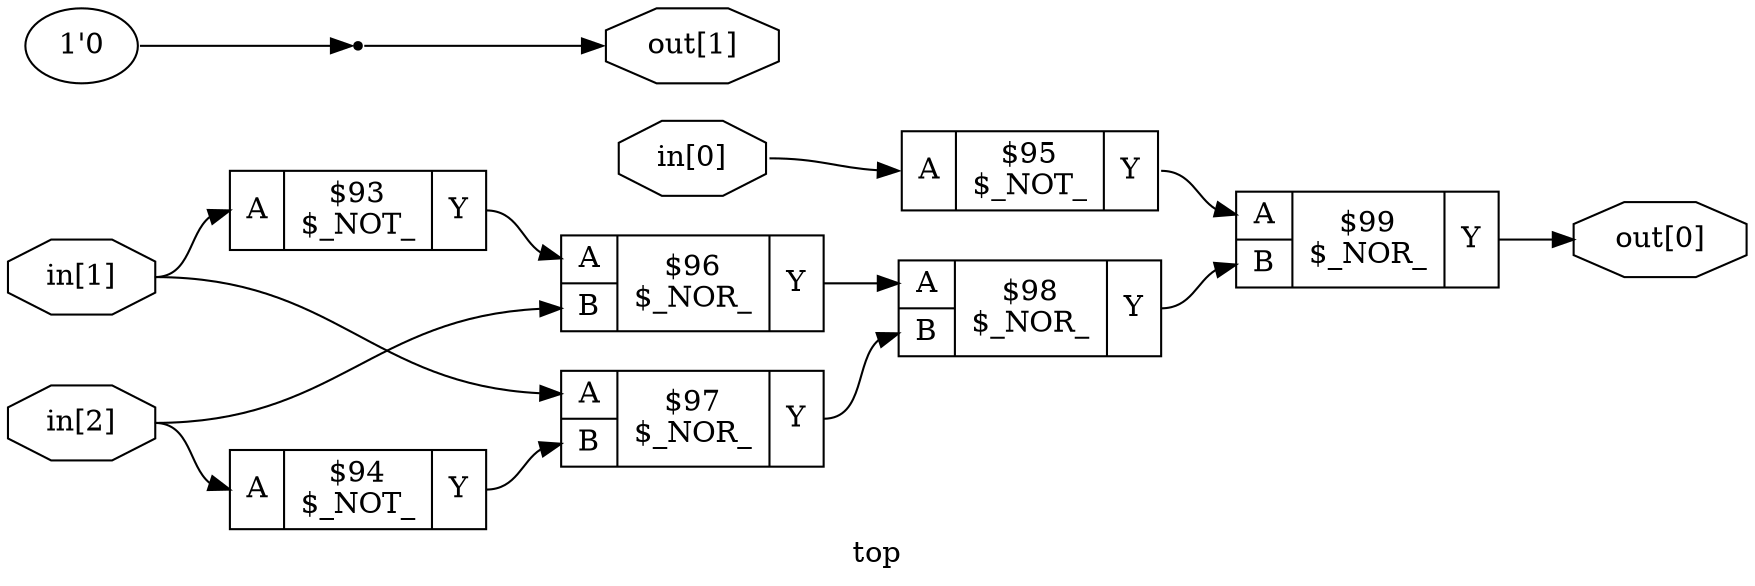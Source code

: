 digraph "top" {
label="top";
rankdir="LR";
remincross=true;
n7 [ shape=octagon, label="in[0]", color="black", fontcolor="black"];
n8 [ shape=octagon, label="in[1]", color="black", fontcolor="black"];
n9 [ shape=octagon, label="in[2]", color="black", fontcolor="black"];
n10 [ shape=octagon, label="out[0]", color="black", fontcolor="black"];
n11 [ shape=octagon, label="out[1]", color="black", fontcolor="black"];
c14 [ shape=record, label="{{<p12> A}|$93\n$_NOT_|{<p13> Y}}",  ];
c15 [ shape=record, label="{{<p12> A}|$94\n$_NOT_|{<p13> Y}}",  ];
c16 [ shape=record, label="{{<p12> A}|$95\n$_NOT_|{<p13> Y}}",  ];
c18 [ shape=record, label="{{<p12> A|<p17> B}|$96\n$_NOR_|{<p13> Y}}",  ];
c19 [ shape=record, label="{{<p12> A|<p17> B}|$97\n$_NOR_|{<p13> Y}}",  ];
c20 [ shape=record, label="{{<p12> A|<p17> B}|$98\n$_NOR_|{<p13> Y}}",  ];
c21 [ shape=record, label="{{<p12> A|<p17> B}|$99\n$_NOR_|{<p13> Y}}",  ];
v0 [ label="1'0" ];
x1 [shape=point, ];
c20:p13:e -> c21:p17:w [color="black", fontcolor="black", label=""];
c21:p13:e -> n10:w [color="black", fontcolor="black", label=""];
x1:e -> n11:w [color="black", fontcolor="black", label=""];
c14:p13:e -> c18:p12:w [color="black", fontcolor="black", label=""];
c15:p13:e -> c19:p17:w [color="black", fontcolor="black", label=""];
c16:p13:e -> c21:p12:w [color="black", fontcolor="black", label=""];
c18:p13:e -> c20:p12:w [color="black", fontcolor="black", label=""];
c19:p13:e -> c20:p17:w [color="black", fontcolor="black", label=""];
n7:e -> c16:p12:w [color="black", fontcolor="black", label=""];
n8:e -> c14:p12:w [color="black", fontcolor="black", label=""];
n8:e -> c19:p12:w [color="black", fontcolor="black", label=""];
n9:e -> c15:p12:w [color="black", fontcolor="black", label=""];
n9:e -> c18:p17:w [color="black", fontcolor="black", label=""];
v0:e -> x1:w [color="black", fontcolor="black", label=""];
}
